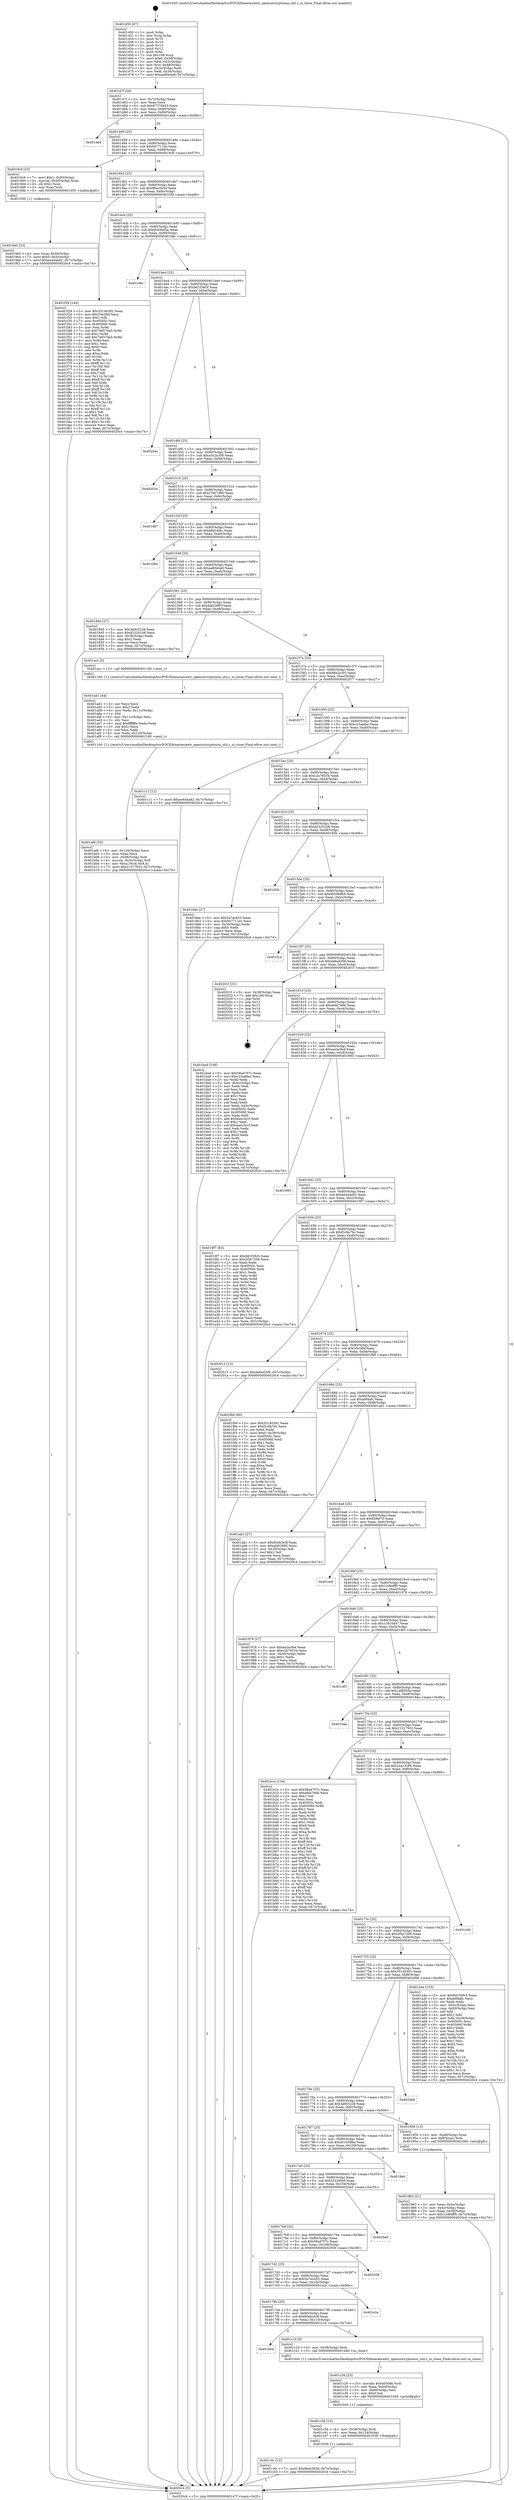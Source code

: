 digraph "0x401450" {
  label = "0x401450 (/mnt/c/Users/mathe/Desktop/tcc/POCII/binaries/extr_opensslcryptouiui_util.c_ui_close_Final-ollvm.out::main(0))"
  labelloc = "t"
  node[shape=record]

  Entry [label="",width=0.3,height=0.3,shape=circle,fillcolor=black,style=filled]
  "0x40147f" [label="{
     0x40147f [26]\l
     | [instrs]\l
     &nbsp;&nbsp;0x40147f \<+3\>: mov -0x7c(%rbp),%eax\l
     &nbsp;&nbsp;0x401482 \<+2\>: mov %eax,%ecx\l
     &nbsp;&nbsp;0x401484 \<+6\>: sub $0x87370d43,%ecx\l
     &nbsp;&nbsp;0x40148a \<+3\>: mov %eax,-0x80(%rbp)\l
     &nbsp;&nbsp;0x40148d \<+6\>: mov %ecx,-0x84(%rbp)\l
     &nbsp;&nbsp;0x401493 \<+6\>: je 0000000000401dd4 \<main+0x984\>\l
  }"]
  "0x401dd4" [label="{
     0x401dd4\l
  }", style=dashed]
  "0x401499" [label="{
     0x401499 [25]\l
     | [instrs]\l
     &nbsp;&nbsp;0x401499 \<+5\>: jmp 000000000040149e \<main+0x4e\>\l
     &nbsp;&nbsp;0x40149e \<+3\>: mov -0x80(%rbp),%eax\l
     &nbsp;&nbsp;0x4014a1 \<+5\>: sub $0x947711dc,%eax\l
     &nbsp;&nbsp;0x4014a6 \<+6\>: mov %eax,-0x88(%rbp)\l
     &nbsp;&nbsp;0x4014ac \<+6\>: je 00000000004019c9 \<main+0x579\>\l
  }"]
  Exit [label="",width=0.3,height=0.3,shape=circle,fillcolor=black,style=filled,peripheries=2]
  "0x4019c9" [label="{
     0x4019c9 [23]\l
     | [instrs]\l
     &nbsp;&nbsp;0x4019c9 \<+7\>: movl $0x1,-0x50(%rbp)\l
     &nbsp;&nbsp;0x4019d0 \<+4\>: movslq -0x50(%rbp),%rax\l
     &nbsp;&nbsp;0x4019d4 \<+4\>: shl $0x2,%rax\l
     &nbsp;&nbsp;0x4019d8 \<+3\>: mov %rax,%rdi\l
     &nbsp;&nbsp;0x4019db \<+5\>: call 0000000000401050 \<malloc@plt\>\l
     | [calls]\l
     &nbsp;&nbsp;0x401050 \{1\} (unknown)\l
  }"]
  "0x4014b2" [label="{
     0x4014b2 [25]\l
     | [instrs]\l
     &nbsp;&nbsp;0x4014b2 \<+5\>: jmp 00000000004014b7 \<main+0x67\>\l
     &nbsp;&nbsp;0x4014b7 \<+3\>: mov -0x80(%rbp),%eax\l
     &nbsp;&nbsp;0x4014ba \<+5\>: sub $0x96ac5b3d,%eax\l
     &nbsp;&nbsp;0x4014bf \<+6\>: mov %eax,-0x8c(%rbp)\l
     &nbsp;&nbsp;0x4014c5 \<+6\>: je 0000000000401f29 \<main+0xad9\>\l
  }"]
  "0x401c4c" [label="{
     0x401c4c [12]\l
     | [instrs]\l
     &nbsp;&nbsp;0x401c4c \<+7\>: movl $0x96ac5b3d,-0x7c(%rbp)\l
     &nbsp;&nbsp;0x401c53 \<+5\>: jmp 00000000004020c4 \<main+0xc74\>\l
  }"]
  "0x401f29" [label="{
     0x401f29 [144]\l
     | [instrs]\l
     &nbsp;&nbsp;0x401f29 \<+5\>: mov $0x35140391,%eax\l
     &nbsp;&nbsp;0x401f2e \<+5\>: mov $0x35e2fbf,%ecx\l
     &nbsp;&nbsp;0x401f33 \<+2\>: mov $0x1,%dl\l
     &nbsp;&nbsp;0x401f35 \<+7\>: mov 0x40505c,%esi\l
     &nbsp;&nbsp;0x401f3c \<+7\>: mov 0x405060,%edi\l
     &nbsp;&nbsp;0x401f43 \<+3\>: mov %esi,%r8d\l
     &nbsp;&nbsp;0x401f46 \<+7\>: sub $0x74657da5,%r8d\l
     &nbsp;&nbsp;0x401f4d \<+4\>: sub $0x1,%r8d\l
     &nbsp;&nbsp;0x401f51 \<+7\>: add $0x74657da5,%r8d\l
     &nbsp;&nbsp;0x401f58 \<+4\>: imul %r8d,%esi\l
     &nbsp;&nbsp;0x401f5c \<+3\>: and $0x1,%esi\l
     &nbsp;&nbsp;0x401f5f \<+3\>: cmp $0x0,%esi\l
     &nbsp;&nbsp;0x401f62 \<+4\>: sete %r9b\l
     &nbsp;&nbsp;0x401f66 \<+3\>: cmp $0xa,%edi\l
     &nbsp;&nbsp;0x401f69 \<+4\>: setl %r10b\l
     &nbsp;&nbsp;0x401f6d \<+3\>: mov %r9b,%r11b\l
     &nbsp;&nbsp;0x401f70 \<+4\>: xor $0xff,%r11b\l
     &nbsp;&nbsp;0x401f74 \<+3\>: mov %r10b,%bl\l
     &nbsp;&nbsp;0x401f77 \<+3\>: xor $0xff,%bl\l
     &nbsp;&nbsp;0x401f7a \<+3\>: xor $0x1,%dl\l
     &nbsp;&nbsp;0x401f7d \<+3\>: mov %r11b,%r14b\l
     &nbsp;&nbsp;0x401f80 \<+4\>: and $0xff,%r14b\l
     &nbsp;&nbsp;0x401f84 \<+3\>: and %dl,%r9b\l
     &nbsp;&nbsp;0x401f87 \<+3\>: mov %bl,%r15b\l
     &nbsp;&nbsp;0x401f8a \<+4\>: and $0xff,%r15b\l
     &nbsp;&nbsp;0x401f8e \<+3\>: and %dl,%r10b\l
     &nbsp;&nbsp;0x401f91 \<+3\>: or %r9b,%r14b\l
     &nbsp;&nbsp;0x401f94 \<+3\>: or %r10b,%r15b\l
     &nbsp;&nbsp;0x401f97 \<+3\>: xor %r15b,%r14b\l
     &nbsp;&nbsp;0x401f9a \<+3\>: or %bl,%r11b\l
     &nbsp;&nbsp;0x401f9d \<+4\>: xor $0xff,%r11b\l
     &nbsp;&nbsp;0x401fa1 \<+3\>: or $0x1,%dl\l
     &nbsp;&nbsp;0x401fa4 \<+3\>: and %dl,%r11b\l
     &nbsp;&nbsp;0x401fa7 \<+3\>: or %r11b,%r14b\l
     &nbsp;&nbsp;0x401faa \<+4\>: test $0x1,%r14b\l
     &nbsp;&nbsp;0x401fae \<+3\>: cmovne %ecx,%eax\l
     &nbsp;&nbsp;0x401fb1 \<+3\>: mov %eax,-0x7c(%rbp)\l
     &nbsp;&nbsp;0x401fb4 \<+5\>: jmp 00000000004020c4 \<main+0xc74\>\l
  }"]
  "0x4014cb" [label="{
     0x4014cb [25]\l
     | [instrs]\l
     &nbsp;&nbsp;0x4014cb \<+5\>: jmp 00000000004014d0 \<main+0x80\>\l
     &nbsp;&nbsp;0x4014d0 \<+3\>: mov -0x80(%rbp),%eax\l
     &nbsp;&nbsp;0x4014d3 \<+5\>: sub $0x9c93bd5a,%eax\l
     &nbsp;&nbsp;0x4014d8 \<+6\>: mov %eax,-0x90(%rbp)\l
     &nbsp;&nbsp;0x4014de \<+6\>: je 0000000000401d6c \<main+0x91c\>\l
  }"]
  "0x401c3d" [label="{
     0x401c3d [15]\l
     | [instrs]\l
     &nbsp;&nbsp;0x401c3d \<+4\>: mov -0x58(%rbp),%rdi\l
     &nbsp;&nbsp;0x401c41 \<+6\>: mov %eax,-0x124(%rbp)\l
     &nbsp;&nbsp;0x401c47 \<+5\>: call 0000000000401030 \<free@plt\>\l
     | [calls]\l
     &nbsp;&nbsp;0x401030 \{1\} (unknown)\l
  }"]
  "0x401d6c" [label="{
     0x401d6c\l
  }", style=dashed]
  "0x4014e4" [label="{
     0x4014e4 [25]\l
     | [instrs]\l
     &nbsp;&nbsp;0x4014e4 \<+5\>: jmp 00000000004014e9 \<main+0x99\>\l
     &nbsp;&nbsp;0x4014e9 \<+3\>: mov -0x80(%rbp),%eax\l
     &nbsp;&nbsp;0x4014ec \<+5\>: sub $0x9d1f39c5,%eax\l
     &nbsp;&nbsp;0x4014f1 \<+6\>: mov %eax,-0x94(%rbp)\l
     &nbsp;&nbsp;0x4014f7 \<+6\>: je 000000000040204c \<main+0xbfc\>\l
  }"]
  "0x401c26" [label="{
     0x401c26 [23]\l
     | [instrs]\l
     &nbsp;&nbsp;0x401c26 \<+10\>: movabs $0x4030d6,%rdi\l
     &nbsp;&nbsp;0x401c30 \<+3\>: mov %eax,-0x60(%rbp)\l
     &nbsp;&nbsp;0x401c33 \<+3\>: mov -0x60(%rbp),%esi\l
     &nbsp;&nbsp;0x401c36 \<+2\>: mov $0x0,%al\l
     &nbsp;&nbsp;0x401c38 \<+5\>: call 0000000000401040 \<printf@plt\>\l
     | [calls]\l
     &nbsp;&nbsp;0x401040 \{1\} (unknown)\l
  }"]
  "0x40204c" [label="{
     0x40204c\l
  }", style=dashed]
  "0x4014fd" [label="{
     0x4014fd [25]\l
     | [instrs]\l
     &nbsp;&nbsp;0x4014fd \<+5\>: jmp 0000000000401502 \<main+0xb2\>\l
     &nbsp;&nbsp;0x401502 \<+3\>: mov -0x80(%rbp),%eax\l
     &nbsp;&nbsp;0x401505 \<+5\>: sub $0xa5c2a356,%eax\l
     &nbsp;&nbsp;0x40150a \<+6\>: mov %eax,-0x98(%rbp)\l
     &nbsp;&nbsp;0x401510 \<+6\>: je 0000000000402034 \<main+0xbe4\>\l
  }"]
  "0x401804" [label="{
     0x401804\l
  }", style=dashed]
  "0x402034" [label="{
     0x402034\l
  }", style=dashed]
  "0x401516" [label="{
     0x401516 [25]\l
     | [instrs]\l
     &nbsp;&nbsp;0x401516 \<+5\>: jmp 000000000040151b \<main+0xcb\>\l
     &nbsp;&nbsp;0x40151b \<+3\>: mov -0x80(%rbp),%eax\l
     &nbsp;&nbsp;0x40151e \<+5\>: sub $0xa7b07380,%eax\l
     &nbsp;&nbsp;0x401523 \<+6\>: mov %eax,-0x9c(%rbp)\l
     &nbsp;&nbsp;0x401529 \<+6\>: je 0000000000401d87 \<main+0x937\>\l
  }"]
  "0x401c1d" [label="{
     0x401c1d [9]\l
     | [instrs]\l
     &nbsp;&nbsp;0x401c1d \<+4\>: mov -0x58(%rbp),%rdi\l
     &nbsp;&nbsp;0x401c21 \<+5\>: call 0000000000401440 \<ui_close\>\l
     | [calls]\l
     &nbsp;&nbsp;0x401440 \{1\} (/mnt/c/Users/mathe/Desktop/tcc/POCII/binaries/extr_opensslcryptouiui_util.c_ui_close_Final-ollvm.out::ui_close)\l
  }"]
  "0x401d87" [label="{
     0x401d87\l
  }", style=dashed]
  "0x40152f" [label="{
     0x40152f [25]\l
     | [instrs]\l
     &nbsp;&nbsp;0x40152f \<+5\>: jmp 0000000000401534 \<main+0xe4\>\l
     &nbsp;&nbsp;0x401534 \<+3\>: mov -0x80(%rbp),%eax\l
     &nbsp;&nbsp;0x401537 \<+5\>: sub $0xa8d1efec,%eax\l
     &nbsp;&nbsp;0x40153c \<+6\>: mov %eax,-0xa0(%rbp)\l
     &nbsp;&nbsp;0x401542 \<+6\>: je 0000000000401d60 \<main+0x910\>\l
  }"]
  "0x4017eb" [label="{
     0x4017eb [25]\l
     | [instrs]\l
     &nbsp;&nbsp;0x4017eb \<+5\>: jmp 00000000004017f0 \<main+0x3a0\>\l
     &nbsp;&nbsp;0x4017f0 \<+3\>: mov -0x80(%rbp),%eax\l
     &nbsp;&nbsp;0x4017f3 \<+5\>: sub $0x60eb2e3f,%eax\l
     &nbsp;&nbsp;0x4017f8 \<+6\>: mov %eax,-0x110(%rbp)\l
     &nbsp;&nbsp;0x4017fe \<+6\>: je 0000000000401c1d \<main+0x7cd\>\l
  }"]
  "0x401d60" [label="{
     0x401d60\l
  }", style=dashed]
  "0x401548" [label="{
     0x401548 [25]\l
     | [instrs]\l
     &nbsp;&nbsp;0x401548 \<+5\>: jmp 000000000040154d \<main+0xfd\>\l
     &nbsp;&nbsp;0x40154d \<+3\>: mov -0x80(%rbp),%eax\l
     &nbsp;&nbsp;0x401550 \<+5\>: sub $0xaa80e4a9,%eax\l
     &nbsp;&nbsp;0x401555 \<+6\>: mov %eax,-0xa4(%rbp)\l
     &nbsp;&nbsp;0x40155b \<+6\>: je 0000000000401840 \<main+0x3f0\>\l
  }"]
  "0x401e2e" [label="{
     0x401e2e\l
  }", style=dashed]
  "0x401840" [label="{
     0x401840 [27]\l
     | [instrs]\l
     &nbsp;&nbsp;0x401840 \<+5\>: mov $0x3a9c5228,%eax\l
     &nbsp;&nbsp;0x401845 \<+5\>: mov $0xd23201b8,%ecx\l
     &nbsp;&nbsp;0x40184a \<+3\>: mov -0x34(%rbp),%edx\l
     &nbsp;&nbsp;0x40184d \<+3\>: cmp $0x2,%edx\l
     &nbsp;&nbsp;0x401850 \<+3\>: cmovne %ecx,%eax\l
     &nbsp;&nbsp;0x401853 \<+3\>: mov %eax,-0x7c(%rbp)\l
     &nbsp;&nbsp;0x401856 \<+5\>: jmp 00000000004020c4 \<main+0xc74\>\l
  }"]
  "0x401561" [label="{
     0x401561 [25]\l
     | [instrs]\l
     &nbsp;&nbsp;0x401561 \<+5\>: jmp 0000000000401566 \<main+0x116\>\l
     &nbsp;&nbsp;0x401566 \<+3\>: mov -0x80(%rbp),%eax\l
     &nbsp;&nbsp;0x401569 \<+5\>: sub $0xafa52885,%eax\l
     &nbsp;&nbsp;0x40156e \<+6\>: mov %eax,-0xa8(%rbp)\l
     &nbsp;&nbsp;0x401574 \<+6\>: je 0000000000401acc \<main+0x67c\>\l
  }"]
  "0x4020c4" [label="{
     0x4020c4 [5]\l
     | [instrs]\l
     &nbsp;&nbsp;0x4020c4 \<+5\>: jmp 000000000040147f \<main+0x2f\>\l
  }"]
  "0x401450" [label="{
     0x401450 [47]\l
     | [instrs]\l
     &nbsp;&nbsp;0x401450 \<+1\>: push %rbp\l
     &nbsp;&nbsp;0x401451 \<+3\>: mov %rsp,%rbp\l
     &nbsp;&nbsp;0x401454 \<+2\>: push %r15\l
     &nbsp;&nbsp;0x401456 \<+2\>: push %r14\l
     &nbsp;&nbsp;0x401458 \<+2\>: push %r13\l
     &nbsp;&nbsp;0x40145a \<+2\>: push %r12\l
     &nbsp;&nbsp;0x40145c \<+1\>: push %rbx\l
     &nbsp;&nbsp;0x40145d \<+7\>: sub $0x108,%rsp\l
     &nbsp;&nbsp;0x401464 \<+7\>: movl $0x0,-0x38(%rbp)\l
     &nbsp;&nbsp;0x40146b \<+3\>: mov %edi,-0x3c(%rbp)\l
     &nbsp;&nbsp;0x40146e \<+4\>: mov %rsi,-0x48(%rbp)\l
     &nbsp;&nbsp;0x401472 \<+3\>: mov -0x3c(%rbp),%edi\l
     &nbsp;&nbsp;0x401475 \<+3\>: mov %edi,-0x34(%rbp)\l
     &nbsp;&nbsp;0x401478 \<+7\>: movl $0xaa80e4a9,-0x7c(%rbp)\l
  }"]
  "0x4017d2" [label="{
     0x4017d2 [25]\l
     | [instrs]\l
     &nbsp;&nbsp;0x4017d2 \<+5\>: jmp 00000000004017d7 \<main+0x387\>\l
     &nbsp;&nbsp;0x4017d7 \<+3\>: mov -0x80(%rbp),%eax\l
     &nbsp;&nbsp;0x4017da \<+5\>: sub $0x5a7acb53,%eax\l
     &nbsp;&nbsp;0x4017df \<+6\>: mov %eax,-0x10c(%rbp)\l
     &nbsp;&nbsp;0x4017e5 \<+6\>: je 0000000000401e2e \<main+0x9de\>\l
  }"]
  "0x401acc" [label="{
     0x401acc [5]\l
     | [instrs]\l
     &nbsp;&nbsp;0x401acc \<+5\>: call 0000000000401160 \<next_i\>\l
     | [calls]\l
     &nbsp;&nbsp;0x401160 \{1\} (/mnt/c/Users/mathe/Desktop/tcc/POCII/binaries/extr_opensslcryptouiui_util.c_ui_close_Final-ollvm.out::next_i)\l
  }"]
  "0x40157a" [label="{
     0x40157a [25]\l
     | [instrs]\l
     &nbsp;&nbsp;0x40157a \<+5\>: jmp 000000000040157f \<main+0x12f\>\l
     &nbsp;&nbsp;0x40157f \<+3\>: mov -0x80(%rbp),%eax\l
     &nbsp;&nbsp;0x401582 \<+5\>: sub $0xb8a2cc93,%eax\l
     &nbsp;&nbsp;0x401587 \<+6\>: mov %eax,-0xac(%rbp)\l
     &nbsp;&nbsp;0x40158d \<+6\>: je 0000000000402077 \<main+0xc27\>\l
  }"]
  "0x402058" [label="{
     0x402058\l
  }", style=dashed]
  "0x402077" [label="{
     0x402077\l
  }", style=dashed]
  "0x401593" [label="{
     0x401593 [25]\l
     | [instrs]\l
     &nbsp;&nbsp;0x401593 \<+5\>: jmp 0000000000401598 \<main+0x148\>\l
     &nbsp;&nbsp;0x401598 \<+3\>: mov -0x80(%rbp),%eax\l
     &nbsp;&nbsp;0x40159b \<+5\>: sub $0xc23aa8ac,%eax\l
     &nbsp;&nbsp;0x4015a0 \<+6\>: mov %eax,-0xb0(%rbp)\l
     &nbsp;&nbsp;0x4015a6 \<+6\>: je 0000000000401c11 \<main+0x7c1\>\l
  }"]
  "0x4017b9" [label="{
     0x4017b9 [25]\l
     | [instrs]\l
     &nbsp;&nbsp;0x4017b9 \<+5\>: jmp 00000000004017be \<main+0x36e\>\l
     &nbsp;&nbsp;0x4017be \<+3\>: mov -0x80(%rbp),%eax\l
     &nbsp;&nbsp;0x4017c1 \<+5\>: sub $0x58a4707c,%eax\l
     &nbsp;&nbsp;0x4017c6 \<+6\>: mov %eax,-0x108(%rbp)\l
     &nbsp;&nbsp;0x4017cc \<+6\>: je 0000000000402058 \<main+0xc08\>\l
  }"]
  "0x401c11" [label="{
     0x401c11 [12]\l
     | [instrs]\l
     &nbsp;&nbsp;0x401c11 \<+7\>: movl $0xee444a82,-0x7c(%rbp)\l
     &nbsp;&nbsp;0x401c18 \<+5\>: jmp 00000000004020c4 \<main+0xc74\>\l
  }"]
  "0x4015ac" [label="{
     0x4015ac [25]\l
     | [instrs]\l
     &nbsp;&nbsp;0x4015ac \<+5\>: jmp 00000000004015b1 \<main+0x161\>\l
     &nbsp;&nbsp;0x4015b1 \<+3\>: mov -0x80(%rbp),%eax\l
     &nbsp;&nbsp;0x4015b4 \<+5\>: sub $0xc2a76534,%eax\l
     &nbsp;&nbsp;0x4015b9 \<+6\>: mov %eax,-0xb4(%rbp)\l
     &nbsp;&nbsp;0x4015bf \<+6\>: je 00000000004019ae \<main+0x55e\>\l
  }"]
  "0x4020a5" [label="{
     0x4020a5\l
  }", style=dashed]
  "0x4019ae" [label="{
     0x4019ae [27]\l
     | [instrs]\l
     &nbsp;&nbsp;0x4019ae \<+5\>: mov $0x5a7acb53,%eax\l
     &nbsp;&nbsp;0x4019b3 \<+5\>: mov $0x947711dc,%ecx\l
     &nbsp;&nbsp;0x4019b8 \<+3\>: mov -0x30(%rbp),%edx\l
     &nbsp;&nbsp;0x4019bb \<+3\>: cmp $0x0,%edx\l
     &nbsp;&nbsp;0x4019be \<+3\>: cmove %ecx,%eax\l
     &nbsp;&nbsp;0x4019c1 \<+3\>: mov %eax,-0x7c(%rbp)\l
     &nbsp;&nbsp;0x4019c4 \<+5\>: jmp 00000000004020c4 \<main+0xc74\>\l
  }"]
  "0x4015c5" [label="{
     0x4015c5 [25]\l
     | [instrs]\l
     &nbsp;&nbsp;0x4015c5 \<+5\>: jmp 00000000004015ca \<main+0x17a\>\l
     &nbsp;&nbsp;0x4015ca \<+3\>: mov -0x80(%rbp),%eax\l
     &nbsp;&nbsp;0x4015cd \<+5\>: sub $0xd23201b8,%eax\l
     &nbsp;&nbsp;0x4015d2 \<+6\>: mov %eax,-0xb8(%rbp)\l
     &nbsp;&nbsp;0x4015d8 \<+6\>: je 000000000040185b \<main+0x40b\>\l
  }"]
  "0x4017a0" [label="{
     0x4017a0 [25]\l
     | [instrs]\l
     &nbsp;&nbsp;0x4017a0 \<+5\>: jmp 00000000004017a5 \<main+0x355\>\l
     &nbsp;&nbsp;0x4017a5 \<+3\>: mov -0x80(%rbp),%eax\l
     &nbsp;&nbsp;0x4017a8 \<+5\>: sub $0x52326fa9,%eax\l
     &nbsp;&nbsp;0x4017ad \<+6\>: mov %eax,-0x104(%rbp)\l
     &nbsp;&nbsp;0x4017b3 \<+6\>: je 00000000004020a5 \<main+0xc55\>\l
  }"]
  "0x40185b" [label="{
     0x40185b\l
  }", style=dashed]
  "0x4015de" [label="{
     0x4015de [25]\l
     | [instrs]\l
     &nbsp;&nbsp;0x4015de \<+5\>: jmp 00000000004015e3 \<main+0x193\>\l
     &nbsp;&nbsp;0x4015e3 \<+3\>: mov -0x80(%rbp),%eax\l
     &nbsp;&nbsp;0x4015e6 \<+5\>: sub $0xd655b9b9,%eax\l
     &nbsp;&nbsp;0x4015eb \<+6\>: mov %eax,-0xbc(%rbp)\l
     &nbsp;&nbsp;0x4015f1 \<+6\>: je 0000000000401f1d \<main+0xacd\>\l
  }"]
  "0x4018eb" [label="{
     0x4018eb\l
  }", style=dashed]
  "0x401f1d" [label="{
     0x401f1d\l
  }", style=dashed]
  "0x4015f7" [label="{
     0x4015f7 [25]\l
     | [instrs]\l
     &nbsp;&nbsp;0x4015f7 \<+5\>: jmp 00000000004015fc \<main+0x1ac\>\l
     &nbsp;&nbsp;0x4015fc \<+3\>: mov -0x80(%rbp),%eax\l
     &nbsp;&nbsp;0x4015ff \<+5\>: sub $0xda6ad298,%eax\l
     &nbsp;&nbsp;0x401604 \<+6\>: mov %eax,-0xc0(%rbp)\l
     &nbsp;&nbsp;0x40160a \<+6\>: je 000000000040201f \<main+0xbcf\>\l
  }"]
  "0x401afd" [label="{
     0x401afd [33]\l
     | [instrs]\l
     &nbsp;&nbsp;0x401afd \<+6\>: mov -0x120(%rbp),%ecx\l
     &nbsp;&nbsp;0x401b03 \<+3\>: imul %eax,%ecx\l
     &nbsp;&nbsp;0x401b06 \<+4\>: mov -0x58(%rbp),%rdi\l
     &nbsp;&nbsp;0x401b0a \<+4\>: movslq -0x5c(%rbp),%r8\l
     &nbsp;&nbsp;0x401b0e \<+4\>: mov %ecx,(%rdi,%r8,4)\l
     &nbsp;&nbsp;0x401b12 \<+7\>: movl $0x21517933,-0x7c(%rbp)\l
     &nbsp;&nbsp;0x401b19 \<+5\>: jmp 00000000004020c4 \<main+0xc74\>\l
  }"]
  "0x40201f" [label="{
     0x40201f [21]\l
     | [instrs]\l
     &nbsp;&nbsp;0x40201f \<+3\>: mov -0x38(%rbp),%eax\l
     &nbsp;&nbsp;0x402022 \<+7\>: add $0x108,%rsp\l
     &nbsp;&nbsp;0x402029 \<+1\>: pop %rbx\l
     &nbsp;&nbsp;0x40202a \<+2\>: pop %r12\l
     &nbsp;&nbsp;0x40202c \<+2\>: pop %r13\l
     &nbsp;&nbsp;0x40202e \<+2\>: pop %r14\l
     &nbsp;&nbsp;0x402030 \<+2\>: pop %r15\l
     &nbsp;&nbsp;0x402032 \<+1\>: pop %rbp\l
     &nbsp;&nbsp;0x402033 \<+1\>: ret\l
  }"]
  "0x401610" [label="{
     0x401610 [25]\l
     | [instrs]\l
     &nbsp;&nbsp;0x401610 \<+5\>: jmp 0000000000401615 \<main+0x1c5\>\l
     &nbsp;&nbsp;0x401615 \<+3\>: mov -0x80(%rbp),%eax\l
     &nbsp;&nbsp;0x401618 \<+5\>: sub $0xdefa746b,%eax\l
     &nbsp;&nbsp;0x40161d \<+6\>: mov %eax,-0xc4(%rbp)\l
     &nbsp;&nbsp;0x401623 \<+6\>: je 0000000000401ba4 \<main+0x754\>\l
  }"]
  "0x401ad1" [label="{
     0x401ad1 [44]\l
     | [instrs]\l
     &nbsp;&nbsp;0x401ad1 \<+2\>: xor %ecx,%ecx\l
     &nbsp;&nbsp;0x401ad3 \<+5\>: mov $0x2,%edx\l
     &nbsp;&nbsp;0x401ad8 \<+6\>: mov %edx,-0x11c(%rbp)\l
     &nbsp;&nbsp;0x401ade \<+1\>: cltd\l
     &nbsp;&nbsp;0x401adf \<+6\>: mov -0x11c(%rbp),%esi\l
     &nbsp;&nbsp;0x401ae5 \<+2\>: idiv %esi\l
     &nbsp;&nbsp;0x401ae7 \<+6\>: imul $0xfffffffe,%edx,%edx\l
     &nbsp;&nbsp;0x401aed \<+3\>: sub $0x1,%ecx\l
     &nbsp;&nbsp;0x401af0 \<+2\>: sub %ecx,%edx\l
     &nbsp;&nbsp;0x401af2 \<+6\>: mov %edx,-0x120(%rbp)\l
     &nbsp;&nbsp;0x401af8 \<+5\>: call 0000000000401160 \<next_i\>\l
     | [calls]\l
     &nbsp;&nbsp;0x401160 \{1\} (/mnt/c/Users/mathe/Desktop/tcc/POCII/binaries/extr_opensslcryptouiui_util.c_ui_close_Final-ollvm.out::next_i)\l
  }"]
  "0x401ba4" [label="{
     0x401ba4 [109]\l
     | [instrs]\l
     &nbsp;&nbsp;0x401ba4 \<+5\>: mov $0x58a4707c,%eax\l
     &nbsp;&nbsp;0x401ba9 \<+5\>: mov $0xc23aa8ac,%ecx\l
     &nbsp;&nbsp;0x401bae \<+2\>: xor %edx,%edx\l
     &nbsp;&nbsp;0x401bb0 \<+3\>: mov -0x5c(%rbp),%esi\l
     &nbsp;&nbsp;0x401bb3 \<+2\>: mov %edx,%edi\l
     &nbsp;&nbsp;0x401bb5 \<+2\>: sub %esi,%edi\l
     &nbsp;&nbsp;0x401bb7 \<+2\>: mov %edx,%esi\l
     &nbsp;&nbsp;0x401bb9 \<+3\>: sub $0x1,%esi\l
     &nbsp;&nbsp;0x401bbc \<+2\>: add %esi,%edi\l
     &nbsp;&nbsp;0x401bbe \<+2\>: sub %edi,%edx\l
     &nbsp;&nbsp;0x401bc0 \<+3\>: mov %edx,-0x5c(%rbp)\l
     &nbsp;&nbsp;0x401bc3 \<+7\>: mov 0x40505c,%edx\l
     &nbsp;&nbsp;0x401bca \<+7\>: mov 0x405060,%esi\l
     &nbsp;&nbsp;0x401bd1 \<+2\>: mov %edx,%edi\l
     &nbsp;&nbsp;0x401bd3 \<+6\>: add $0x4aec3e1f,%edi\l
     &nbsp;&nbsp;0x401bd9 \<+3\>: sub $0x1,%edi\l
     &nbsp;&nbsp;0x401bdc \<+6\>: sub $0x4aec3e1f,%edi\l
     &nbsp;&nbsp;0x401be2 \<+3\>: imul %edi,%edx\l
     &nbsp;&nbsp;0x401be5 \<+3\>: and $0x1,%edx\l
     &nbsp;&nbsp;0x401be8 \<+3\>: cmp $0x0,%edx\l
     &nbsp;&nbsp;0x401beb \<+4\>: sete %r8b\l
     &nbsp;&nbsp;0x401bef \<+3\>: cmp $0xa,%esi\l
     &nbsp;&nbsp;0x401bf2 \<+4\>: setl %r9b\l
     &nbsp;&nbsp;0x401bf6 \<+3\>: mov %r8b,%r10b\l
     &nbsp;&nbsp;0x401bf9 \<+3\>: and %r9b,%r10b\l
     &nbsp;&nbsp;0x401bfc \<+3\>: xor %r9b,%r8b\l
     &nbsp;&nbsp;0x401bff \<+3\>: or %r8b,%r10b\l
     &nbsp;&nbsp;0x401c02 \<+4\>: test $0x1,%r10b\l
     &nbsp;&nbsp;0x401c06 \<+3\>: cmovne %ecx,%eax\l
     &nbsp;&nbsp;0x401c09 \<+3\>: mov %eax,-0x7c(%rbp)\l
     &nbsp;&nbsp;0x401c0c \<+5\>: jmp 00000000004020c4 \<main+0xc74\>\l
  }"]
  "0x401629" [label="{
     0x401629 [25]\l
     | [instrs]\l
     &nbsp;&nbsp;0x401629 \<+5\>: jmp 000000000040162e \<main+0x1de\>\l
     &nbsp;&nbsp;0x40162e \<+3\>: mov -0x80(%rbp),%eax\l
     &nbsp;&nbsp;0x401631 \<+5\>: sub $0xea2acfe4,%eax\l
     &nbsp;&nbsp;0x401636 \<+6\>: mov %eax,-0xc8(%rbp)\l
     &nbsp;&nbsp;0x40163c \<+6\>: je 0000000000401993 \<main+0x543\>\l
  }"]
  "0x4019e0" [label="{
     0x4019e0 [23]\l
     | [instrs]\l
     &nbsp;&nbsp;0x4019e0 \<+4\>: mov %rax,-0x58(%rbp)\l
     &nbsp;&nbsp;0x4019e4 \<+7\>: movl $0x0,-0x5c(%rbp)\l
     &nbsp;&nbsp;0x4019eb \<+7\>: movl $0xee444a82,-0x7c(%rbp)\l
     &nbsp;&nbsp;0x4019f2 \<+5\>: jmp 00000000004020c4 \<main+0xc74\>\l
  }"]
  "0x401993" [label="{
     0x401993\l
  }", style=dashed]
  "0x401642" [label="{
     0x401642 [25]\l
     | [instrs]\l
     &nbsp;&nbsp;0x401642 \<+5\>: jmp 0000000000401647 \<main+0x1f7\>\l
     &nbsp;&nbsp;0x401647 \<+3\>: mov -0x80(%rbp),%eax\l
     &nbsp;&nbsp;0x40164a \<+5\>: sub $0xee444a82,%eax\l
     &nbsp;&nbsp;0x40164f \<+6\>: mov %eax,-0xcc(%rbp)\l
     &nbsp;&nbsp;0x401655 \<+6\>: je 00000000004019f7 \<main+0x5a7\>\l
  }"]
  "0x401963" [label="{
     0x401963 [21]\l
     | [instrs]\l
     &nbsp;&nbsp;0x401963 \<+3\>: mov %eax,-0x4c(%rbp)\l
     &nbsp;&nbsp;0x401966 \<+3\>: mov -0x4c(%rbp),%eax\l
     &nbsp;&nbsp;0x401969 \<+3\>: mov %eax,-0x30(%rbp)\l
     &nbsp;&nbsp;0x40196c \<+7\>: movl $0x12d6dff5,-0x7c(%rbp)\l
     &nbsp;&nbsp;0x401973 \<+5\>: jmp 00000000004020c4 \<main+0xc74\>\l
  }"]
  "0x4019f7" [label="{
     0x4019f7 [83]\l
     | [instrs]\l
     &nbsp;&nbsp;0x4019f7 \<+5\>: mov $0x9d1f39c5,%eax\l
     &nbsp;&nbsp;0x4019fc \<+5\>: mov $0x2f5a7209,%ecx\l
     &nbsp;&nbsp;0x401a01 \<+2\>: xor %edx,%edx\l
     &nbsp;&nbsp;0x401a03 \<+7\>: mov 0x40505c,%esi\l
     &nbsp;&nbsp;0x401a0a \<+7\>: mov 0x405060,%edi\l
     &nbsp;&nbsp;0x401a11 \<+3\>: sub $0x1,%edx\l
     &nbsp;&nbsp;0x401a14 \<+3\>: mov %esi,%r8d\l
     &nbsp;&nbsp;0x401a17 \<+3\>: add %edx,%r8d\l
     &nbsp;&nbsp;0x401a1a \<+4\>: imul %r8d,%esi\l
     &nbsp;&nbsp;0x401a1e \<+3\>: and $0x1,%esi\l
     &nbsp;&nbsp;0x401a21 \<+3\>: cmp $0x0,%esi\l
     &nbsp;&nbsp;0x401a24 \<+4\>: sete %r9b\l
     &nbsp;&nbsp;0x401a28 \<+3\>: cmp $0xa,%edi\l
     &nbsp;&nbsp;0x401a2b \<+4\>: setl %r10b\l
     &nbsp;&nbsp;0x401a2f \<+3\>: mov %r9b,%r11b\l
     &nbsp;&nbsp;0x401a32 \<+3\>: and %r10b,%r11b\l
     &nbsp;&nbsp;0x401a35 \<+3\>: xor %r10b,%r9b\l
     &nbsp;&nbsp;0x401a38 \<+3\>: or %r9b,%r11b\l
     &nbsp;&nbsp;0x401a3b \<+4\>: test $0x1,%r11b\l
     &nbsp;&nbsp;0x401a3f \<+3\>: cmovne %ecx,%eax\l
     &nbsp;&nbsp;0x401a42 \<+3\>: mov %eax,-0x7c(%rbp)\l
     &nbsp;&nbsp;0x401a45 \<+5\>: jmp 00000000004020c4 \<main+0xc74\>\l
  }"]
  "0x40165b" [label="{
     0x40165b [25]\l
     | [instrs]\l
     &nbsp;&nbsp;0x40165b \<+5\>: jmp 0000000000401660 \<main+0x210\>\l
     &nbsp;&nbsp;0x401660 \<+3\>: mov -0x80(%rbp),%eax\l
     &nbsp;&nbsp;0x401663 \<+5\>: sub $0xf2c8a7bc,%eax\l
     &nbsp;&nbsp;0x401668 \<+6\>: mov %eax,-0xd0(%rbp)\l
     &nbsp;&nbsp;0x40166e \<+6\>: je 0000000000402013 \<main+0xbc3\>\l
  }"]
  "0x401787" [label="{
     0x401787 [25]\l
     | [instrs]\l
     &nbsp;&nbsp;0x401787 \<+5\>: jmp 000000000040178c \<main+0x33c\>\l
     &nbsp;&nbsp;0x40178c \<+3\>: mov -0x80(%rbp),%eax\l
     &nbsp;&nbsp;0x40178f \<+5\>: sub $0x451458ba,%eax\l
     &nbsp;&nbsp;0x401794 \<+6\>: mov %eax,-0x100(%rbp)\l
     &nbsp;&nbsp;0x40179a \<+6\>: je 00000000004018eb \<main+0x49b\>\l
  }"]
  "0x402013" [label="{
     0x402013 [12]\l
     | [instrs]\l
     &nbsp;&nbsp;0x402013 \<+7\>: movl $0xda6ad298,-0x7c(%rbp)\l
     &nbsp;&nbsp;0x40201a \<+5\>: jmp 00000000004020c4 \<main+0xc74\>\l
  }"]
  "0x401674" [label="{
     0x401674 [25]\l
     | [instrs]\l
     &nbsp;&nbsp;0x401674 \<+5\>: jmp 0000000000401679 \<main+0x229\>\l
     &nbsp;&nbsp;0x401679 \<+3\>: mov -0x80(%rbp),%eax\l
     &nbsp;&nbsp;0x40167c \<+5\>: sub $0x35e2fbf,%eax\l
     &nbsp;&nbsp;0x401681 \<+6\>: mov %eax,-0xd4(%rbp)\l
     &nbsp;&nbsp;0x401687 \<+6\>: je 0000000000401fb9 \<main+0xb69\>\l
  }"]
  "0x401956" [label="{
     0x401956 [13]\l
     | [instrs]\l
     &nbsp;&nbsp;0x401956 \<+4\>: mov -0x48(%rbp),%rax\l
     &nbsp;&nbsp;0x40195a \<+4\>: mov 0x8(%rax),%rdi\l
     &nbsp;&nbsp;0x40195e \<+5\>: call 0000000000401060 \<atoi@plt\>\l
     | [calls]\l
     &nbsp;&nbsp;0x401060 \{1\} (unknown)\l
  }"]
  "0x401fb9" [label="{
     0x401fb9 [90]\l
     | [instrs]\l
     &nbsp;&nbsp;0x401fb9 \<+5\>: mov $0x35140391,%eax\l
     &nbsp;&nbsp;0x401fbe \<+5\>: mov $0xf2c8a7bc,%ecx\l
     &nbsp;&nbsp;0x401fc3 \<+2\>: xor %edx,%edx\l
     &nbsp;&nbsp;0x401fc5 \<+7\>: movl $0x0,-0x38(%rbp)\l
     &nbsp;&nbsp;0x401fcc \<+7\>: mov 0x40505c,%esi\l
     &nbsp;&nbsp;0x401fd3 \<+7\>: mov 0x405060,%edi\l
     &nbsp;&nbsp;0x401fda \<+3\>: sub $0x1,%edx\l
     &nbsp;&nbsp;0x401fdd \<+3\>: mov %esi,%r8d\l
     &nbsp;&nbsp;0x401fe0 \<+3\>: add %edx,%r8d\l
     &nbsp;&nbsp;0x401fe3 \<+4\>: imul %r8d,%esi\l
     &nbsp;&nbsp;0x401fe7 \<+3\>: and $0x1,%esi\l
     &nbsp;&nbsp;0x401fea \<+3\>: cmp $0x0,%esi\l
     &nbsp;&nbsp;0x401fed \<+4\>: sete %r9b\l
     &nbsp;&nbsp;0x401ff1 \<+3\>: cmp $0xa,%edi\l
     &nbsp;&nbsp;0x401ff4 \<+4\>: setl %r10b\l
     &nbsp;&nbsp;0x401ff8 \<+3\>: mov %r9b,%r11b\l
     &nbsp;&nbsp;0x401ffb \<+3\>: and %r10b,%r11b\l
     &nbsp;&nbsp;0x401ffe \<+3\>: xor %r10b,%r9b\l
     &nbsp;&nbsp;0x402001 \<+3\>: or %r9b,%r11b\l
     &nbsp;&nbsp;0x402004 \<+4\>: test $0x1,%r11b\l
     &nbsp;&nbsp;0x402008 \<+3\>: cmovne %ecx,%eax\l
     &nbsp;&nbsp;0x40200b \<+3\>: mov %eax,-0x7c(%rbp)\l
     &nbsp;&nbsp;0x40200e \<+5\>: jmp 00000000004020c4 \<main+0xc74\>\l
  }"]
  "0x40168d" [label="{
     0x40168d [25]\l
     | [instrs]\l
     &nbsp;&nbsp;0x40168d \<+5\>: jmp 0000000000401692 \<main+0x242\>\l
     &nbsp;&nbsp;0x401692 \<+3\>: mov -0x80(%rbp),%eax\l
     &nbsp;&nbsp;0x401695 \<+5\>: sub $0xa9f4afc,%eax\l
     &nbsp;&nbsp;0x40169a \<+6\>: mov %eax,-0xd8(%rbp)\l
     &nbsp;&nbsp;0x4016a0 \<+6\>: je 0000000000401ab1 \<main+0x661\>\l
  }"]
  "0x40176e" [label="{
     0x40176e [25]\l
     | [instrs]\l
     &nbsp;&nbsp;0x40176e \<+5\>: jmp 0000000000401773 \<main+0x323\>\l
     &nbsp;&nbsp;0x401773 \<+3\>: mov -0x80(%rbp),%eax\l
     &nbsp;&nbsp;0x401776 \<+5\>: sub $0x3a9c5228,%eax\l
     &nbsp;&nbsp;0x40177b \<+6\>: mov %eax,-0xfc(%rbp)\l
     &nbsp;&nbsp;0x401781 \<+6\>: je 0000000000401956 \<main+0x506\>\l
  }"]
  "0x401ab1" [label="{
     0x401ab1 [27]\l
     | [instrs]\l
     &nbsp;&nbsp;0x401ab1 \<+5\>: mov $0x60eb2e3f,%eax\l
     &nbsp;&nbsp;0x401ab6 \<+5\>: mov $0xafa52885,%ecx\l
     &nbsp;&nbsp;0x401abb \<+3\>: mov -0x29(%rbp),%dl\l
     &nbsp;&nbsp;0x401abe \<+3\>: test $0x1,%dl\l
     &nbsp;&nbsp;0x401ac1 \<+3\>: cmovne %ecx,%eax\l
     &nbsp;&nbsp;0x401ac4 \<+3\>: mov %eax,-0x7c(%rbp)\l
     &nbsp;&nbsp;0x401ac7 \<+5\>: jmp 00000000004020c4 \<main+0xc74\>\l
  }"]
  "0x4016a6" [label="{
     0x4016a6 [25]\l
     | [instrs]\l
     &nbsp;&nbsp;0x4016a6 \<+5\>: jmp 00000000004016ab \<main+0x25b\>\l
     &nbsp;&nbsp;0x4016ab \<+3\>: mov -0x80(%rbp),%eax\l
     &nbsp;&nbsp;0x4016ae \<+5\>: sub $0xf29bf70,%eax\l
     &nbsp;&nbsp;0x4016b3 \<+6\>: mov %eax,-0xdc(%rbp)\l
     &nbsp;&nbsp;0x4016b9 \<+6\>: je 0000000000401ec0 \<main+0xa70\>\l
  }"]
  "0x4020b6" [label="{
     0x4020b6\l
  }", style=dashed]
  "0x401ec0" [label="{
     0x401ec0\l
  }", style=dashed]
  "0x4016bf" [label="{
     0x4016bf [25]\l
     | [instrs]\l
     &nbsp;&nbsp;0x4016bf \<+5\>: jmp 00000000004016c4 \<main+0x274\>\l
     &nbsp;&nbsp;0x4016c4 \<+3\>: mov -0x80(%rbp),%eax\l
     &nbsp;&nbsp;0x4016c7 \<+5\>: sub $0x12d6dff5,%eax\l
     &nbsp;&nbsp;0x4016cc \<+6\>: mov %eax,-0xe0(%rbp)\l
     &nbsp;&nbsp;0x4016d2 \<+6\>: je 0000000000401978 \<main+0x528\>\l
  }"]
  "0x401755" [label="{
     0x401755 [25]\l
     | [instrs]\l
     &nbsp;&nbsp;0x401755 \<+5\>: jmp 000000000040175a \<main+0x30a\>\l
     &nbsp;&nbsp;0x40175a \<+3\>: mov -0x80(%rbp),%eax\l
     &nbsp;&nbsp;0x40175d \<+5\>: sub $0x35140391,%eax\l
     &nbsp;&nbsp;0x401762 \<+6\>: mov %eax,-0xf8(%rbp)\l
     &nbsp;&nbsp;0x401768 \<+6\>: je 00000000004020b6 \<main+0xc66\>\l
  }"]
  "0x401978" [label="{
     0x401978 [27]\l
     | [instrs]\l
     &nbsp;&nbsp;0x401978 \<+5\>: mov $0xea2acfe4,%eax\l
     &nbsp;&nbsp;0x40197d \<+5\>: mov $0xc2a76534,%ecx\l
     &nbsp;&nbsp;0x401982 \<+3\>: mov -0x30(%rbp),%edx\l
     &nbsp;&nbsp;0x401985 \<+3\>: cmp $0x1,%edx\l
     &nbsp;&nbsp;0x401988 \<+3\>: cmovl %ecx,%eax\l
     &nbsp;&nbsp;0x40198b \<+3\>: mov %eax,-0x7c(%rbp)\l
     &nbsp;&nbsp;0x40198e \<+5\>: jmp 00000000004020c4 \<main+0xc74\>\l
  }"]
  "0x4016d8" [label="{
     0x4016d8 [25]\l
     | [instrs]\l
     &nbsp;&nbsp;0x4016d8 \<+5\>: jmp 00000000004016dd \<main+0x28d\>\l
     &nbsp;&nbsp;0x4016dd \<+3\>: mov -0x80(%rbp),%eax\l
     &nbsp;&nbsp;0x4016e0 \<+5\>: sub $0x13810a47,%eax\l
     &nbsp;&nbsp;0x4016e5 \<+6\>: mov %eax,-0xe4(%rbp)\l
     &nbsp;&nbsp;0x4016eb \<+6\>: je 0000000000401df3 \<main+0x9a3\>\l
  }"]
  "0x401a4a" [label="{
     0x401a4a [103]\l
     | [instrs]\l
     &nbsp;&nbsp;0x401a4a \<+5\>: mov $0x9d1f39c5,%eax\l
     &nbsp;&nbsp;0x401a4f \<+5\>: mov $0xa9f4afc,%ecx\l
     &nbsp;&nbsp;0x401a54 \<+2\>: xor %edx,%edx\l
     &nbsp;&nbsp;0x401a56 \<+3\>: mov -0x5c(%rbp),%esi\l
     &nbsp;&nbsp;0x401a59 \<+3\>: cmp -0x50(%rbp),%esi\l
     &nbsp;&nbsp;0x401a5c \<+4\>: setl %dil\l
     &nbsp;&nbsp;0x401a60 \<+4\>: and $0x1,%dil\l
     &nbsp;&nbsp;0x401a64 \<+4\>: mov %dil,-0x29(%rbp)\l
     &nbsp;&nbsp;0x401a68 \<+7\>: mov 0x40505c,%esi\l
     &nbsp;&nbsp;0x401a6f \<+8\>: mov 0x405060,%r8d\l
     &nbsp;&nbsp;0x401a77 \<+3\>: sub $0x1,%edx\l
     &nbsp;&nbsp;0x401a7a \<+3\>: mov %esi,%r9d\l
     &nbsp;&nbsp;0x401a7d \<+3\>: add %edx,%r9d\l
     &nbsp;&nbsp;0x401a80 \<+4\>: imul %r9d,%esi\l
     &nbsp;&nbsp;0x401a84 \<+3\>: and $0x1,%esi\l
     &nbsp;&nbsp;0x401a87 \<+3\>: cmp $0x0,%esi\l
     &nbsp;&nbsp;0x401a8a \<+4\>: sete %dil\l
     &nbsp;&nbsp;0x401a8e \<+4\>: cmp $0xa,%r8d\l
     &nbsp;&nbsp;0x401a92 \<+4\>: setl %r10b\l
     &nbsp;&nbsp;0x401a96 \<+3\>: mov %dil,%r11b\l
     &nbsp;&nbsp;0x401a99 \<+3\>: and %r10b,%r11b\l
     &nbsp;&nbsp;0x401a9c \<+3\>: xor %r10b,%dil\l
     &nbsp;&nbsp;0x401a9f \<+3\>: or %dil,%r11b\l
     &nbsp;&nbsp;0x401aa2 \<+4\>: test $0x1,%r11b\l
     &nbsp;&nbsp;0x401aa6 \<+3\>: cmovne %ecx,%eax\l
     &nbsp;&nbsp;0x401aa9 \<+3\>: mov %eax,-0x7c(%rbp)\l
     &nbsp;&nbsp;0x401aac \<+5\>: jmp 00000000004020c4 \<main+0xc74\>\l
  }"]
  "0x401df3" [label="{
     0x401df3\l
  }", style=dashed]
  "0x4016f1" [label="{
     0x4016f1 [25]\l
     | [instrs]\l
     &nbsp;&nbsp;0x4016f1 \<+5\>: jmp 00000000004016f6 \<main+0x2a6\>\l
     &nbsp;&nbsp;0x4016f6 \<+3\>: mov -0x80(%rbp),%eax\l
     &nbsp;&nbsp;0x4016f9 \<+5\>: sub $0x1af8503a,%eax\l
     &nbsp;&nbsp;0x4016fe \<+6\>: mov %eax,-0xe8(%rbp)\l
     &nbsp;&nbsp;0x401704 \<+6\>: je 000000000040194a \<main+0x4fa\>\l
  }"]
  "0x40173c" [label="{
     0x40173c [25]\l
     | [instrs]\l
     &nbsp;&nbsp;0x40173c \<+5\>: jmp 0000000000401741 \<main+0x2f1\>\l
     &nbsp;&nbsp;0x401741 \<+3\>: mov -0x80(%rbp),%eax\l
     &nbsp;&nbsp;0x401744 \<+5\>: sub $0x2f5a7209,%eax\l
     &nbsp;&nbsp;0x401749 \<+6\>: mov %eax,-0xf4(%rbp)\l
     &nbsp;&nbsp;0x40174f \<+6\>: je 0000000000401a4a \<main+0x5fa\>\l
  }"]
  "0x40194a" [label="{
     0x40194a\l
  }", style=dashed]
  "0x40170a" [label="{
     0x40170a [25]\l
     | [instrs]\l
     &nbsp;&nbsp;0x40170a \<+5\>: jmp 000000000040170f \<main+0x2bf\>\l
     &nbsp;&nbsp;0x40170f \<+3\>: mov -0x80(%rbp),%eax\l
     &nbsp;&nbsp;0x401712 \<+5\>: sub $0x21517933,%eax\l
     &nbsp;&nbsp;0x401717 \<+6\>: mov %eax,-0xec(%rbp)\l
     &nbsp;&nbsp;0x40171d \<+6\>: je 0000000000401b1e \<main+0x6ce\>\l
  }"]
  "0x401cb0" [label="{
     0x401cb0\l
  }", style=dashed]
  "0x401b1e" [label="{
     0x401b1e [134]\l
     | [instrs]\l
     &nbsp;&nbsp;0x401b1e \<+5\>: mov $0x58a4707c,%eax\l
     &nbsp;&nbsp;0x401b23 \<+5\>: mov $0xdefa746b,%ecx\l
     &nbsp;&nbsp;0x401b28 \<+2\>: mov $0x1,%dl\l
     &nbsp;&nbsp;0x401b2a \<+2\>: xor %esi,%esi\l
     &nbsp;&nbsp;0x401b2c \<+7\>: mov 0x40505c,%edi\l
     &nbsp;&nbsp;0x401b33 \<+8\>: mov 0x405060,%r8d\l
     &nbsp;&nbsp;0x401b3b \<+3\>: sub $0x1,%esi\l
     &nbsp;&nbsp;0x401b3e \<+3\>: mov %edi,%r9d\l
     &nbsp;&nbsp;0x401b41 \<+3\>: add %esi,%r9d\l
     &nbsp;&nbsp;0x401b44 \<+4\>: imul %r9d,%edi\l
     &nbsp;&nbsp;0x401b48 \<+3\>: and $0x1,%edi\l
     &nbsp;&nbsp;0x401b4b \<+3\>: cmp $0x0,%edi\l
     &nbsp;&nbsp;0x401b4e \<+4\>: sete %r10b\l
     &nbsp;&nbsp;0x401b52 \<+4\>: cmp $0xa,%r8d\l
     &nbsp;&nbsp;0x401b56 \<+4\>: setl %r11b\l
     &nbsp;&nbsp;0x401b5a \<+3\>: mov %r10b,%bl\l
     &nbsp;&nbsp;0x401b5d \<+3\>: xor $0xff,%bl\l
     &nbsp;&nbsp;0x401b60 \<+3\>: mov %r11b,%r14b\l
     &nbsp;&nbsp;0x401b63 \<+4\>: xor $0xff,%r14b\l
     &nbsp;&nbsp;0x401b67 \<+3\>: xor $0x1,%dl\l
     &nbsp;&nbsp;0x401b6a \<+3\>: mov %bl,%r15b\l
     &nbsp;&nbsp;0x401b6d \<+4\>: and $0xff,%r15b\l
     &nbsp;&nbsp;0x401b71 \<+3\>: and %dl,%r10b\l
     &nbsp;&nbsp;0x401b74 \<+3\>: mov %r14b,%r12b\l
     &nbsp;&nbsp;0x401b77 \<+4\>: and $0xff,%r12b\l
     &nbsp;&nbsp;0x401b7b \<+3\>: and %dl,%r11b\l
     &nbsp;&nbsp;0x401b7e \<+3\>: or %r10b,%r15b\l
     &nbsp;&nbsp;0x401b81 \<+3\>: or %r11b,%r12b\l
     &nbsp;&nbsp;0x401b84 \<+3\>: xor %r12b,%r15b\l
     &nbsp;&nbsp;0x401b87 \<+3\>: or %r14b,%bl\l
     &nbsp;&nbsp;0x401b8a \<+3\>: xor $0xff,%bl\l
     &nbsp;&nbsp;0x401b8d \<+3\>: or $0x1,%dl\l
     &nbsp;&nbsp;0x401b90 \<+2\>: and %dl,%bl\l
     &nbsp;&nbsp;0x401b92 \<+3\>: or %bl,%r15b\l
     &nbsp;&nbsp;0x401b95 \<+4\>: test $0x1,%r15b\l
     &nbsp;&nbsp;0x401b99 \<+3\>: cmovne %ecx,%eax\l
     &nbsp;&nbsp;0x401b9c \<+3\>: mov %eax,-0x7c(%rbp)\l
     &nbsp;&nbsp;0x401b9f \<+5\>: jmp 00000000004020c4 \<main+0xc74\>\l
  }"]
  "0x401723" [label="{
     0x401723 [25]\l
     | [instrs]\l
     &nbsp;&nbsp;0x401723 \<+5\>: jmp 0000000000401728 \<main+0x2d8\>\l
     &nbsp;&nbsp;0x401728 \<+3\>: mov -0x80(%rbp),%eax\l
     &nbsp;&nbsp;0x40172b \<+5\>: sub $0x2aa13c99,%eax\l
     &nbsp;&nbsp;0x401730 \<+6\>: mov %eax,-0xf0(%rbp)\l
     &nbsp;&nbsp;0x401736 \<+6\>: je 0000000000401cb0 \<main+0x860\>\l
  }"]
  Entry -> "0x401450" [label=" 1"]
  "0x40147f" -> "0x401dd4" [label=" 0"]
  "0x40147f" -> "0x401499" [label=" 20"]
  "0x40201f" -> Exit [label=" 1"]
  "0x401499" -> "0x4019c9" [label=" 1"]
  "0x401499" -> "0x4014b2" [label=" 19"]
  "0x402013" -> "0x4020c4" [label=" 1"]
  "0x4014b2" -> "0x401f29" [label=" 1"]
  "0x4014b2" -> "0x4014cb" [label=" 18"]
  "0x401fb9" -> "0x4020c4" [label=" 1"]
  "0x4014cb" -> "0x401d6c" [label=" 0"]
  "0x4014cb" -> "0x4014e4" [label=" 18"]
  "0x401f29" -> "0x4020c4" [label=" 1"]
  "0x4014e4" -> "0x40204c" [label=" 0"]
  "0x4014e4" -> "0x4014fd" [label=" 18"]
  "0x401c4c" -> "0x4020c4" [label=" 1"]
  "0x4014fd" -> "0x402034" [label=" 0"]
  "0x4014fd" -> "0x401516" [label=" 18"]
  "0x401c3d" -> "0x401c4c" [label=" 1"]
  "0x401516" -> "0x401d87" [label=" 0"]
  "0x401516" -> "0x40152f" [label=" 18"]
  "0x401c26" -> "0x401c3d" [label=" 1"]
  "0x40152f" -> "0x401d60" [label=" 0"]
  "0x40152f" -> "0x401548" [label=" 18"]
  "0x4017eb" -> "0x401804" [label=" 0"]
  "0x401548" -> "0x401840" [label=" 1"]
  "0x401548" -> "0x401561" [label=" 17"]
  "0x401840" -> "0x4020c4" [label=" 1"]
  "0x401450" -> "0x40147f" [label=" 1"]
  "0x4020c4" -> "0x40147f" [label=" 19"]
  "0x4017eb" -> "0x401c1d" [label=" 1"]
  "0x401561" -> "0x401acc" [label=" 1"]
  "0x401561" -> "0x40157a" [label=" 16"]
  "0x4017d2" -> "0x4017eb" [label=" 1"]
  "0x40157a" -> "0x402077" [label=" 0"]
  "0x40157a" -> "0x401593" [label=" 16"]
  "0x4017d2" -> "0x401e2e" [label=" 0"]
  "0x401593" -> "0x401c11" [label=" 1"]
  "0x401593" -> "0x4015ac" [label=" 15"]
  "0x4017b9" -> "0x4017d2" [label=" 1"]
  "0x4015ac" -> "0x4019ae" [label=" 1"]
  "0x4015ac" -> "0x4015c5" [label=" 14"]
  "0x4017b9" -> "0x402058" [label=" 0"]
  "0x4015c5" -> "0x40185b" [label=" 0"]
  "0x4015c5" -> "0x4015de" [label=" 14"]
  "0x4017a0" -> "0x4017b9" [label=" 1"]
  "0x4015de" -> "0x401f1d" [label=" 0"]
  "0x4015de" -> "0x4015f7" [label=" 14"]
  "0x4017a0" -> "0x4020a5" [label=" 0"]
  "0x4015f7" -> "0x40201f" [label=" 1"]
  "0x4015f7" -> "0x401610" [label=" 13"]
  "0x401787" -> "0x4017a0" [label=" 1"]
  "0x401610" -> "0x401ba4" [label=" 1"]
  "0x401610" -> "0x401629" [label=" 12"]
  "0x401787" -> "0x4018eb" [label=" 0"]
  "0x401629" -> "0x401993" [label=" 0"]
  "0x401629" -> "0x401642" [label=" 12"]
  "0x401c1d" -> "0x401c26" [label=" 1"]
  "0x401642" -> "0x4019f7" [label=" 2"]
  "0x401642" -> "0x40165b" [label=" 10"]
  "0x401c11" -> "0x4020c4" [label=" 1"]
  "0x40165b" -> "0x402013" [label=" 1"]
  "0x40165b" -> "0x401674" [label=" 9"]
  "0x401ba4" -> "0x4020c4" [label=" 1"]
  "0x401674" -> "0x401fb9" [label=" 1"]
  "0x401674" -> "0x40168d" [label=" 8"]
  "0x401b1e" -> "0x4020c4" [label=" 1"]
  "0x40168d" -> "0x401ab1" [label=" 2"]
  "0x40168d" -> "0x4016a6" [label=" 6"]
  "0x401ad1" -> "0x401afd" [label=" 1"]
  "0x4016a6" -> "0x401ec0" [label=" 0"]
  "0x4016a6" -> "0x4016bf" [label=" 6"]
  "0x401acc" -> "0x401ad1" [label=" 1"]
  "0x4016bf" -> "0x401978" [label=" 1"]
  "0x4016bf" -> "0x4016d8" [label=" 5"]
  "0x401a4a" -> "0x4020c4" [label=" 2"]
  "0x4016d8" -> "0x401df3" [label=" 0"]
  "0x4016d8" -> "0x4016f1" [label=" 5"]
  "0x4019f7" -> "0x4020c4" [label=" 2"]
  "0x4016f1" -> "0x40194a" [label=" 0"]
  "0x4016f1" -> "0x40170a" [label=" 5"]
  "0x4019c9" -> "0x4019e0" [label=" 1"]
  "0x40170a" -> "0x401b1e" [label=" 1"]
  "0x40170a" -> "0x401723" [label=" 4"]
  "0x4019ae" -> "0x4020c4" [label=" 1"]
  "0x401723" -> "0x401cb0" [label=" 0"]
  "0x401723" -> "0x40173c" [label=" 4"]
  "0x4019e0" -> "0x4020c4" [label=" 1"]
  "0x40173c" -> "0x401a4a" [label=" 2"]
  "0x40173c" -> "0x401755" [label=" 2"]
  "0x401ab1" -> "0x4020c4" [label=" 2"]
  "0x401755" -> "0x4020b6" [label=" 0"]
  "0x401755" -> "0x40176e" [label=" 2"]
  "0x401afd" -> "0x4020c4" [label=" 1"]
  "0x40176e" -> "0x401956" [label=" 1"]
  "0x40176e" -> "0x401787" [label=" 1"]
  "0x401956" -> "0x401963" [label=" 1"]
  "0x401963" -> "0x4020c4" [label=" 1"]
  "0x401978" -> "0x4020c4" [label=" 1"]
}
